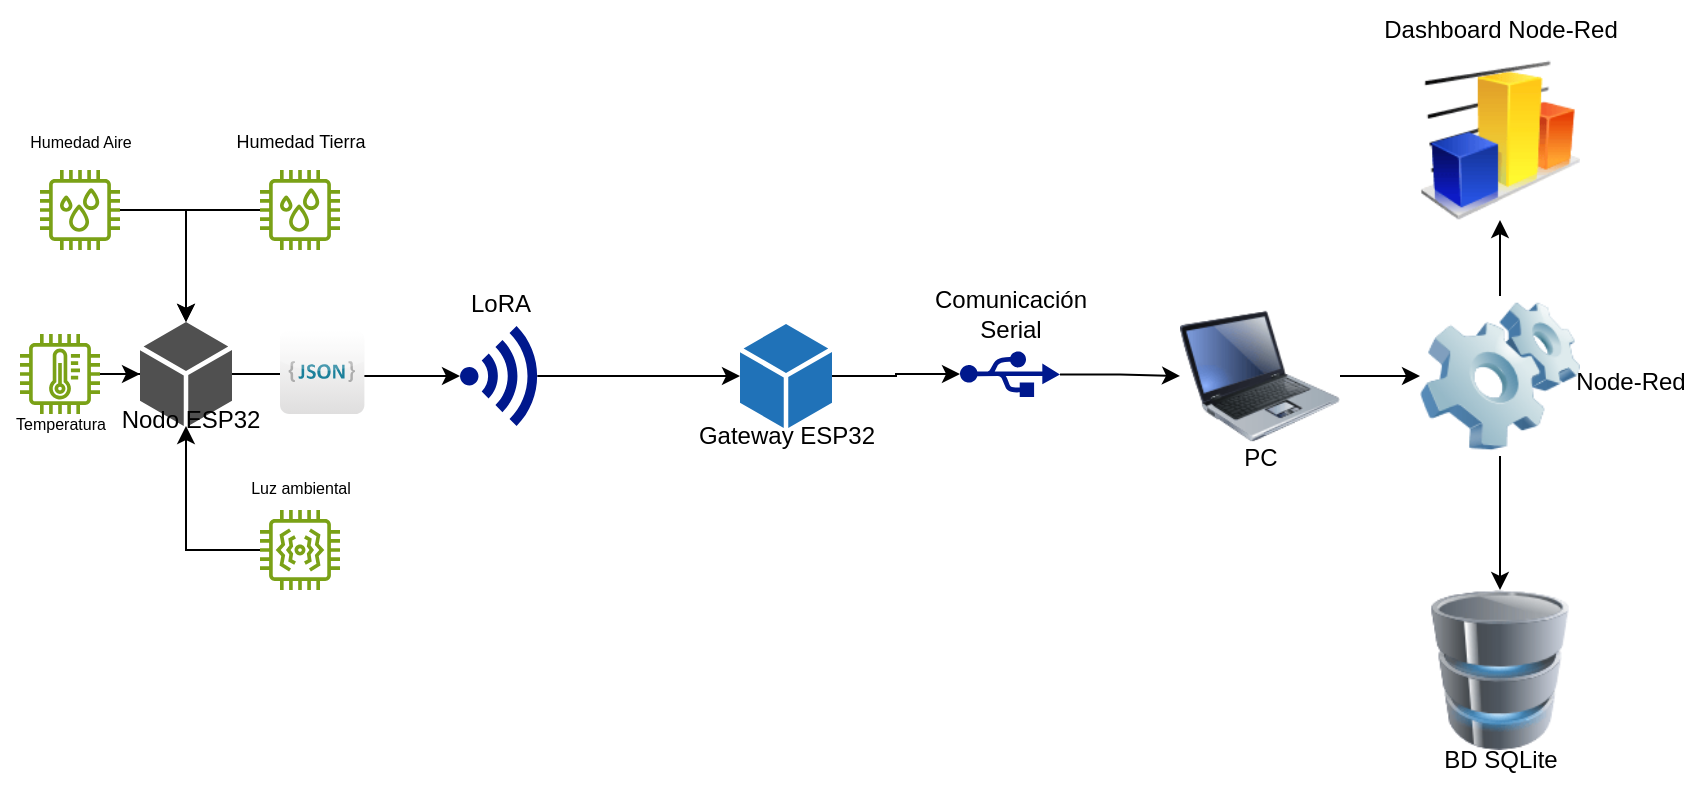 <mxfile version="24.5.2" type="device">
  <diagram name="Página-1" id="dYV3Oxek5W3WX7cQetHe">
    <mxGraphModel dx="988" dy="569" grid="1" gridSize="10" guides="1" tooltips="1" connect="1" arrows="1" fold="1" page="1" pageScale="1" pageWidth="850" pageHeight="1100" math="0" shadow="0">
      <root>
        <mxCell id="0" />
        <mxCell id="1" parent="0" />
        <mxCell id="r3oT0aFOvlcMidn9T6en-24" style="edgeStyle=orthogonalEdgeStyle;rounded=0;orthogonalLoop=1;jettySize=auto;html=1;exitX=1;exitY=0.5;exitDx=0;exitDy=0;entryX=0;entryY=0.5;entryDx=0;entryDy=0;" edge="1" parent="1" source="r3oT0aFOvlcMidn9T6en-1" target="r3oT0aFOvlcMidn9T6en-3">
          <mxGeometry relative="1" as="geometry" />
        </mxCell>
        <mxCell id="r3oT0aFOvlcMidn9T6en-1" value="" style="image;html=1;image=img/lib/clip_art/computers/Laptop_128x128.png" vertex="1" parent="1">
          <mxGeometry x="590" y="153" width="80" height="80" as="geometry" />
        </mxCell>
        <mxCell id="r3oT0aFOvlcMidn9T6en-2" value="" style="image;html=1;image=img/lib/clip_art/computers/Database_128x128.png" vertex="1" parent="1">
          <mxGeometry x="710" y="300" width="80" height="80" as="geometry" />
        </mxCell>
        <mxCell id="r3oT0aFOvlcMidn9T6en-25" style="edgeStyle=orthogonalEdgeStyle;rounded=0;orthogonalLoop=1;jettySize=auto;html=1;exitX=0.5;exitY=1;exitDx=0;exitDy=0;entryX=0.5;entryY=0;entryDx=0;entryDy=0;" edge="1" parent="1" source="r3oT0aFOvlcMidn9T6en-3" target="r3oT0aFOvlcMidn9T6en-2">
          <mxGeometry relative="1" as="geometry" />
        </mxCell>
        <mxCell id="r3oT0aFOvlcMidn9T6en-42" style="edgeStyle=orthogonalEdgeStyle;rounded=0;orthogonalLoop=1;jettySize=auto;html=1;exitX=0.5;exitY=0;exitDx=0;exitDy=0;entryX=0.5;entryY=1;entryDx=0;entryDy=0;" edge="1" parent="1" source="r3oT0aFOvlcMidn9T6en-3" target="r3oT0aFOvlcMidn9T6en-41">
          <mxGeometry relative="1" as="geometry" />
        </mxCell>
        <mxCell id="r3oT0aFOvlcMidn9T6en-3" value="" style="image;html=1;image=img/lib/clip_art/computers/Software_128x128.png" vertex="1" parent="1">
          <mxGeometry x="710" y="153" width="80" height="80" as="geometry" />
        </mxCell>
        <mxCell id="r3oT0aFOvlcMidn9T6en-4" value="" style="sketch=0;pointerEvents=1;shadow=0;dashed=0;html=1;strokeColor=none;fillColor=#505050;labelPosition=center;verticalLabelPosition=bottom;verticalAlign=top;outlineConnect=0;align=center;shape=mxgraph.office.concepts.node_generic;" vertex="1" parent="1">
          <mxGeometry x="70" y="166" width="46" height="52" as="geometry" />
        </mxCell>
        <mxCell id="r3oT0aFOvlcMidn9T6en-5" value="" style="sketch=0;pointerEvents=1;shadow=0;dashed=0;html=1;strokeColor=none;labelPosition=center;verticalLabelPosition=bottom;verticalAlign=top;outlineConnect=0;align=center;shape=mxgraph.office.concepts.node_generic;fillColor=#2072B8;" vertex="1" parent="1">
          <mxGeometry x="370" y="167" width="46" height="52" as="geometry" />
        </mxCell>
        <mxCell id="r3oT0aFOvlcMidn9T6en-19" style="edgeStyle=orthogonalEdgeStyle;rounded=0;orthogonalLoop=1;jettySize=auto;html=1;exitX=0.92;exitY=0.5;exitDx=0;exitDy=0;exitPerimeter=0;" edge="1" parent="1" source="r3oT0aFOvlcMidn9T6en-6" target="r3oT0aFOvlcMidn9T6en-5">
          <mxGeometry relative="1" as="geometry" />
        </mxCell>
        <mxCell id="r3oT0aFOvlcMidn9T6en-6" value="" style="sketch=0;aspect=fixed;pointerEvents=1;shadow=0;dashed=0;html=1;strokeColor=none;labelPosition=center;verticalLabelPosition=bottom;verticalAlign=top;align=center;fillColor=#00188D;shape=mxgraph.mscae.enterprise.wireless_connection" vertex="1" parent="1">
          <mxGeometry x="230" y="168" width="42" height="50" as="geometry" />
        </mxCell>
        <mxCell id="r3oT0aFOvlcMidn9T6en-22" style="edgeStyle=orthogonalEdgeStyle;rounded=0;orthogonalLoop=1;jettySize=auto;html=1;exitX=1;exitY=0.51;exitDx=0;exitDy=0;exitPerimeter=0;entryX=0;entryY=0.5;entryDx=0;entryDy=0;" edge="1" parent="1" source="r3oT0aFOvlcMidn9T6en-7" target="r3oT0aFOvlcMidn9T6en-1">
          <mxGeometry relative="1" as="geometry" />
        </mxCell>
        <mxCell id="r3oT0aFOvlcMidn9T6en-7" value="" style="sketch=0;aspect=fixed;pointerEvents=1;shadow=0;dashed=0;html=1;strokeColor=none;labelPosition=center;verticalLabelPosition=bottom;verticalAlign=top;align=center;fillColor=#00188D;shape=mxgraph.mscae.enterprise.usb" vertex="1" parent="1">
          <mxGeometry x="480" y="180.5" width="50" height="23" as="geometry" />
        </mxCell>
        <mxCell id="r3oT0aFOvlcMidn9T6en-16" style="edgeStyle=orthogonalEdgeStyle;rounded=0;orthogonalLoop=1;jettySize=auto;html=1;" edge="1" parent="1" source="r3oT0aFOvlcMidn9T6en-8" target="r3oT0aFOvlcMidn9T6en-4">
          <mxGeometry relative="1" as="geometry" />
        </mxCell>
        <mxCell id="r3oT0aFOvlcMidn9T6en-8" value="" style="sketch=0;outlineConnect=0;fontColor=#232F3E;gradientColor=none;fillColor=#7AA116;strokeColor=none;dashed=0;verticalLabelPosition=bottom;verticalAlign=top;align=center;html=1;fontSize=12;fontStyle=0;aspect=fixed;pointerEvents=1;shape=mxgraph.aws4.iot_thing_humidity_sensor;" vertex="1" parent="1">
          <mxGeometry x="20" y="90" width="40" height="40" as="geometry" />
        </mxCell>
        <mxCell id="r3oT0aFOvlcMidn9T6en-18" style="edgeStyle=orthogonalEdgeStyle;rounded=0;orthogonalLoop=1;jettySize=auto;html=1;" edge="1" parent="1" source="r3oT0aFOvlcMidn9T6en-9" target="r3oT0aFOvlcMidn9T6en-4">
          <mxGeometry relative="1" as="geometry" />
        </mxCell>
        <mxCell id="r3oT0aFOvlcMidn9T6en-9" value="" style="sketch=0;outlineConnect=0;fontColor=#232F3E;gradientColor=none;fillColor=#7AA116;strokeColor=none;dashed=0;verticalLabelPosition=bottom;verticalAlign=top;align=center;html=1;fontSize=12;fontStyle=0;aspect=fixed;pointerEvents=1;shape=mxgraph.aws4.iot_thing_temperature_sensor;" vertex="1" parent="1">
          <mxGeometry x="10" y="172" width="40" height="40" as="geometry" />
        </mxCell>
        <mxCell id="r3oT0aFOvlcMidn9T6en-15" style="edgeStyle=orthogonalEdgeStyle;rounded=0;orthogonalLoop=1;jettySize=auto;html=1;" edge="1" parent="1" source="r3oT0aFOvlcMidn9T6en-10" target="r3oT0aFOvlcMidn9T6en-4">
          <mxGeometry relative="1" as="geometry" />
        </mxCell>
        <mxCell id="r3oT0aFOvlcMidn9T6en-10" value="" style="sketch=0;outlineConnect=0;fontColor=#232F3E;gradientColor=none;fillColor=#7AA116;strokeColor=none;dashed=0;verticalLabelPosition=bottom;verticalAlign=top;align=center;html=1;fontSize=12;fontStyle=0;aspect=fixed;pointerEvents=1;shape=mxgraph.aws4.iot_thing_humidity_sensor;" vertex="1" parent="1">
          <mxGeometry x="130" y="90" width="40" height="40" as="geometry" />
        </mxCell>
        <mxCell id="r3oT0aFOvlcMidn9T6en-17" style="edgeStyle=orthogonalEdgeStyle;rounded=0;orthogonalLoop=1;jettySize=auto;html=1;" edge="1" parent="1" source="r3oT0aFOvlcMidn9T6en-11" target="r3oT0aFOvlcMidn9T6en-4">
          <mxGeometry relative="1" as="geometry" />
        </mxCell>
        <mxCell id="r3oT0aFOvlcMidn9T6en-11" value="" style="sketch=0;outlineConnect=0;fontColor=#232F3E;gradientColor=none;fillColor=#7AA116;strokeColor=none;dashed=0;verticalLabelPosition=bottom;verticalAlign=top;align=center;html=1;fontSize=12;fontStyle=0;aspect=fixed;pointerEvents=1;shape=mxgraph.aws4.iot_thing_vibration_sensor;" vertex="1" parent="1">
          <mxGeometry x="130" y="260" width="40" height="40" as="geometry" />
        </mxCell>
        <mxCell id="r3oT0aFOvlcMidn9T6en-13" style="edgeStyle=orthogonalEdgeStyle;rounded=0;orthogonalLoop=1;jettySize=auto;html=1;entryX=0;entryY=0.5;entryDx=0;entryDy=0;entryPerimeter=0;" edge="1" parent="1" source="r3oT0aFOvlcMidn9T6en-4" target="r3oT0aFOvlcMidn9T6en-6">
          <mxGeometry relative="1" as="geometry" />
        </mxCell>
        <mxCell id="r3oT0aFOvlcMidn9T6en-21" style="edgeStyle=orthogonalEdgeStyle;rounded=0;orthogonalLoop=1;jettySize=auto;html=1;entryX=0;entryY=0.5;entryDx=0;entryDy=0;entryPerimeter=0;" edge="1" parent="1" source="r3oT0aFOvlcMidn9T6en-5" target="r3oT0aFOvlcMidn9T6en-7">
          <mxGeometry relative="1" as="geometry" />
        </mxCell>
        <mxCell id="r3oT0aFOvlcMidn9T6en-41" value="" style="image;html=1;image=img/lib/clip_art/finance/Graph_128x128.png" vertex="1" parent="1">
          <mxGeometry x="710" y="35" width="80" height="80" as="geometry" />
        </mxCell>
        <mxCell id="r3oT0aFOvlcMidn9T6en-43" value="" style="dashed=0;outlineConnect=0;html=1;align=center;labelPosition=center;verticalLabelPosition=bottom;verticalAlign=top;shape=mxgraph.webicons.json_2;gradientColor=#DFDEDE" vertex="1" parent="1">
          <mxGeometry x="140" y="170.1" width="42.2" height="41.9" as="geometry" />
        </mxCell>
        <mxCell id="r3oT0aFOvlcMidn9T6en-44" value="&lt;font style=&quot;font-size: 8px;&quot;&gt;Humedad Aire&lt;/font&gt;" style="text;html=1;align=center;verticalAlign=middle;resizable=0;points=[];autosize=1;strokeColor=none;fillColor=none;" vertex="1" parent="1">
          <mxGeometry x="5" y="60" width="70" height="30" as="geometry" />
        </mxCell>
        <mxCell id="r3oT0aFOvlcMidn9T6en-46" value="&lt;font style=&quot;font-size: 9px;&quot;&gt;Humedad Tierra&lt;/font&gt;" style="text;html=1;align=center;verticalAlign=middle;resizable=0;points=[];autosize=1;strokeColor=none;fillColor=none;" vertex="1" parent="1">
          <mxGeometry x="110" y="60" width="80" height="30" as="geometry" />
        </mxCell>
        <mxCell id="r3oT0aFOvlcMidn9T6en-47" value="&lt;font style=&quot;font-size: 8px;&quot;&gt;Temperatura&lt;/font&gt;&lt;div&gt;&lt;font style=&quot;font-size: 8px;&quot;&gt;&lt;br&gt;&lt;/font&gt;&lt;/div&gt;" style="text;html=1;align=center;verticalAlign=middle;resizable=0;points=[];autosize=1;strokeColor=none;fillColor=none;" vertex="1" parent="1">
          <mxGeometry y="203" width="60" height="40" as="geometry" />
        </mxCell>
        <mxCell id="r3oT0aFOvlcMidn9T6en-48" value="&lt;font style=&quot;font-size: 8px;&quot;&gt;Luz ambiental&lt;/font&gt;" style="text;html=1;align=center;verticalAlign=middle;resizable=0;points=[];autosize=1;strokeColor=none;fillColor=none;" vertex="1" parent="1">
          <mxGeometry x="115" y="233" width="70" height="30" as="geometry" />
        </mxCell>
        <mxCell id="r3oT0aFOvlcMidn9T6en-49" value="LoRA" style="text;html=1;align=center;verticalAlign=middle;resizable=0;points=[];autosize=1;strokeColor=none;fillColor=none;" vertex="1" parent="1">
          <mxGeometry x="225" y="142" width="50" height="30" as="geometry" />
        </mxCell>
        <mxCell id="r3oT0aFOvlcMidn9T6en-50" value="Nodo ESP32" style="text;html=1;align=center;verticalAlign=middle;resizable=0;points=[];autosize=1;strokeColor=none;fillColor=none;" vertex="1" parent="1">
          <mxGeometry x="50" y="200" width="90" height="30" as="geometry" />
        </mxCell>
        <mxCell id="r3oT0aFOvlcMidn9T6en-51" value="Gateway ESP32" style="text;html=1;align=center;verticalAlign=middle;resizable=0;points=[];autosize=1;strokeColor=none;fillColor=none;" vertex="1" parent="1">
          <mxGeometry x="343" y="208" width="100" height="30" as="geometry" />
        </mxCell>
        <mxCell id="r3oT0aFOvlcMidn9T6en-52" value="Comunicación&lt;div&gt;Serial&lt;/div&gt;" style="text;html=1;align=center;verticalAlign=middle;resizable=0;points=[];autosize=1;strokeColor=none;fillColor=none;" vertex="1" parent="1">
          <mxGeometry x="460" y="142" width="90" height="40" as="geometry" />
        </mxCell>
        <mxCell id="r3oT0aFOvlcMidn9T6en-53" value="PC" style="text;html=1;align=center;verticalAlign=middle;resizable=0;points=[];autosize=1;strokeColor=none;fillColor=none;" vertex="1" parent="1">
          <mxGeometry x="610" y="219" width="40" height="30" as="geometry" />
        </mxCell>
        <mxCell id="r3oT0aFOvlcMidn9T6en-54" value="Node-Red" style="text;html=1;align=center;verticalAlign=middle;resizable=0;points=[];autosize=1;strokeColor=none;fillColor=none;" vertex="1" parent="1">
          <mxGeometry x="780" y="180.5" width="70" height="30" as="geometry" />
        </mxCell>
        <mxCell id="r3oT0aFOvlcMidn9T6en-56" value="Dashboard Node-Red" style="text;html=1;align=center;verticalAlign=middle;resizable=0;points=[];autosize=1;strokeColor=none;fillColor=none;" vertex="1" parent="1">
          <mxGeometry x="685" y="5" width="130" height="30" as="geometry" />
        </mxCell>
        <mxCell id="r3oT0aFOvlcMidn9T6en-57" value="BD SQLite" style="text;html=1;align=center;verticalAlign=middle;resizable=0;points=[];autosize=1;strokeColor=none;fillColor=none;" vertex="1" parent="1">
          <mxGeometry x="710" y="370" width="80" height="30" as="geometry" />
        </mxCell>
      </root>
    </mxGraphModel>
  </diagram>
</mxfile>
